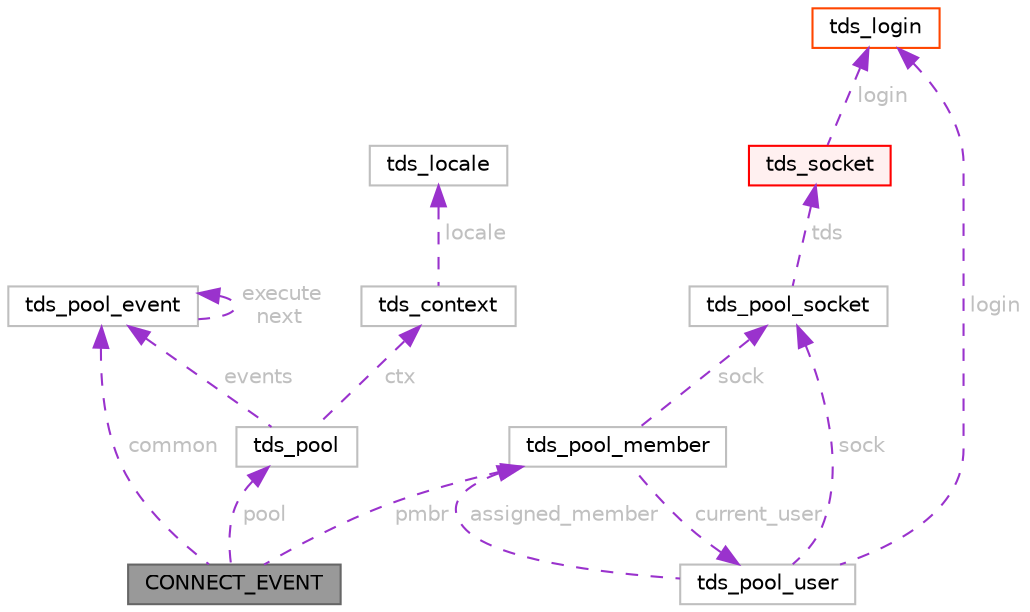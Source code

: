 digraph "CONNECT_EVENT"
{
 // LATEX_PDF_SIZE
  bgcolor="transparent";
  edge [fontname=Helvetica,fontsize=10,labelfontname=Helvetica,labelfontsize=10];
  node [fontname=Helvetica,fontsize=10,shape=box,height=0.2,width=0.4];
  Node1 [id="Node000001",label="CONNECT_EVENT",height=0.2,width=0.4,color="gray40", fillcolor="grey60", style="filled", fontcolor="black",tooltip=" "];
  Node2 -> Node1 [id="edge1_Node000001_Node000002",dir="back",color="darkorchid3",style="dashed",tooltip=" ",label=" common",fontcolor="grey" ];
  Node2 [id="Node000002",label="tds_pool_event",height=0.2,width=0.4,color="grey75", fillcolor="white", style="filled",URL="$a00714.html",tooltip=" "];
  Node2 -> Node2 [id="edge2_Node000002_Node000002",dir="back",color="darkorchid3",style="dashed",tooltip=" ",label=" execute\nnext",fontcolor="grey" ];
  Node3 -> Node1 [id="edge3_Node000001_Node000003",dir="back",color="darkorchid3",style="dashed",tooltip=" ",label=" pool",fontcolor="grey" ];
  Node3 [id="Node000003",label="tds_pool",height=0.2,width=0.4,color="grey75", fillcolor="white", style="filled",URL="$a00730.html",tooltip=" "];
  Node2 -> Node3 [id="edge4_Node000003_Node000002",dir="back",color="darkorchid3",style="dashed",tooltip=" ",label=" events",fontcolor="grey" ];
  Node4 -> Node3 [id="edge5_Node000003_Node000004",dir="back",color="darkorchid3",style="dashed",tooltip=" ",label=" ctx",fontcolor="grey" ];
  Node4 [id="Node000004",label="tds_context",height=0.2,width=0.4,color="grey75", fillcolor="white", style="filled",URL="$a01290.html",tooltip=" "];
  Node5 -> Node4 [id="edge6_Node000004_Node000005",dir="back",color="darkorchid3",style="dashed",tooltip=" ",label=" locale",fontcolor="grey" ];
  Node5 [id="Node000005",label="tds_locale",height=0.2,width=0.4,color="grey75", fillcolor="white", style="filled",URL="$a01226.html",tooltip=" "];
  Node6 -> Node1 [id="edge7_Node000001_Node000006",dir="back",color="darkorchid3",style="dashed",tooltip=" ",label=" pmbr",fontcolor="grey" ];
  Node6 [id="Node000006",label="tds_pool_member",height=0.2,width=0.4,color="grey75", fillcolor="white", style="filled",URL="$a00726.html",tooltip=" "];
  Node7 -> Node6 [id="edge8_Node000006_Node000007",dir="back",color="darkorchid3",style="dashed",tooltip=" ",label=" sock",fontcolor="grey" ];
  Node7 [id="Node000007",label="tds_pool_socket",height=0.2,width=0.4,color="grey75", fillcolor="white", style="filled",URL="$a00718.html",tooltip=" "];
  Node8 -> Node7 [id="edge9_Node000007_Node000008",dir="back",color="darkorchid3",style="dashed",tooltip=" ",label=" tds",fontcolor="grey" ];
  Node8 [id="Node000008",label="tds_socket",height=0.2,width=0.4,color="red", fillcolor="#FFF0F0", style="filled",URL="$a01310.html",tooltip="Information for a server connection."];
  Node28 -> Node8 [id="edge10_Node000008_Node000028",dir="back",color="darkorchid3",style="dashed",tooltip=" ",label=" login",fontcolor="grey" ];
  Node28 [id="Node000028",label="tds_login",height=0.2,width=0.4,color="orangered", fillcolor="white", style="filled",URL="$a01218.html",tooltip=" "];
  Node29 -> Node6 [id="edge11_Node000006_Node000029",dir="back",color="darkorchid3",style="dashed",tooltip=" ",label=" current_user",fontcolor="grey" ];
  Node29 [id="Node000029",label="tds_pool_user",height=0.2,width=0.4,color="grey75", fillcolor="white", style="filled",URL="$a00722.html",tooltip=" "];
  Node7 -> Node29 [id="edge12_Node000029_Node000007",dir="back",color="darkorchid3",style="dashed",tooltip=" ",label=" sock",fontcolor="grey" ];
  Node28 -> Node29 [id="edge13_Node000029_Node000028",dir="back",color="darkorchid3",style="dashed",tooltip=" ",label=" login",fontcolor="grey" ];
  Node6 -> Node29 [id="edge14_Node000029_Node000006",dir="back",color="darkorchid3",style="dashed",tooltip=" ",label=" assigned_member",fontcolor="grey" ];
}
